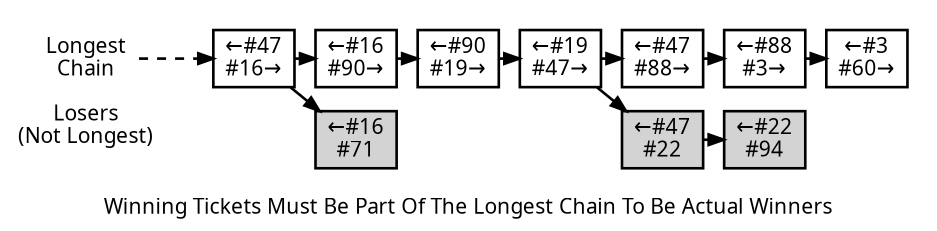 digraph {

size=6.25;
rankdir=LR
//splines = ortho;
ranksep = 0.2;
nodesep = 0.1;

edge [ penwidth = 1.75, fontname="Sans" ]
node [ penwidth = 1.75, shape = "box", fontname="Sans", label = "", width=0.3, height=0.3 ]
graph [ penwidth = 1.75, fontname="Sans" ]

//ticket [ label = "Tickets With\nSigned Promises\n& Other Data", shape = "none" ]
//hash [ label =    "Random Hash Number;\nMust Be Below Target\nNumber To Win", shape = "none" ]

//hash0001 [ label = "#", fontsize = 18, shape = "none" ]
//hash0002 [ label = "#", fontsize = 18, shape = "none" ]
//hash0003 [ label = "#", fontsize = 18, shape = "none" ]
//hash0730 [ label = "#", fontsize = 18, shape = "none" ]
//hash0731 [ label = "#", fontsize = 18, shape = "none" ]
//hash0732 [ label = "#", fontsize = 18, shape = "none" ]
//hash0733 [ label = "#", fontsize = 18, shape = "none" ]
//hash0734 [ label = "#", fontsize = 18, shape = "none" ]
//hash0735 [ label = "#", fontsize = 18, shape = "none" ]
//hash0736 [ label = "#", fontsize = 18, shape = "none" ]
//hash0737 [ label = "#", fontsize = 18, shape = "none" ]
//hash0738 [ label = "#", fontsize = 18, shape = "none" ]

invis1 [ shape = "none", label = "Losers\n(Not Longest)" ]
invis0 [ shape = "none", label = "Longest\nChain" ];

subgraph cluster_mainchain {
block0 [ label = "←#47\n#16→" ];
block1 [ label = "←#16\n#90→" ];
block2 [ label = "←#90\n#19→" ];
block3 [ label = "←#19\n#47→" ];
block4 [ label = "←#47\n#88→" ];
block5 [ label = "←#88\n#3→" ];
block6 [ label = "←#3\n#60→" ];

style = "invis";
}




invis0 -> block0 [ minlen = 2, style = "dashed" ];

block0 -> block1 -> block2 -> block3 -> block4 -> block5 -> block6;

block0 -> block1_1;


block3 -> block4_1 -> block5_1;

block1_1 [ label = "←#16\n#71", style = "filled" ];
block4_1 [ label = "←#47\n#22", style = "filled" ];
block5_1 [ label = "←#22\n#94", style = "filled" ];


label = " \nWinning Tickets Must Be Part Of The Longest Chain To Be Actual Winners"
}

